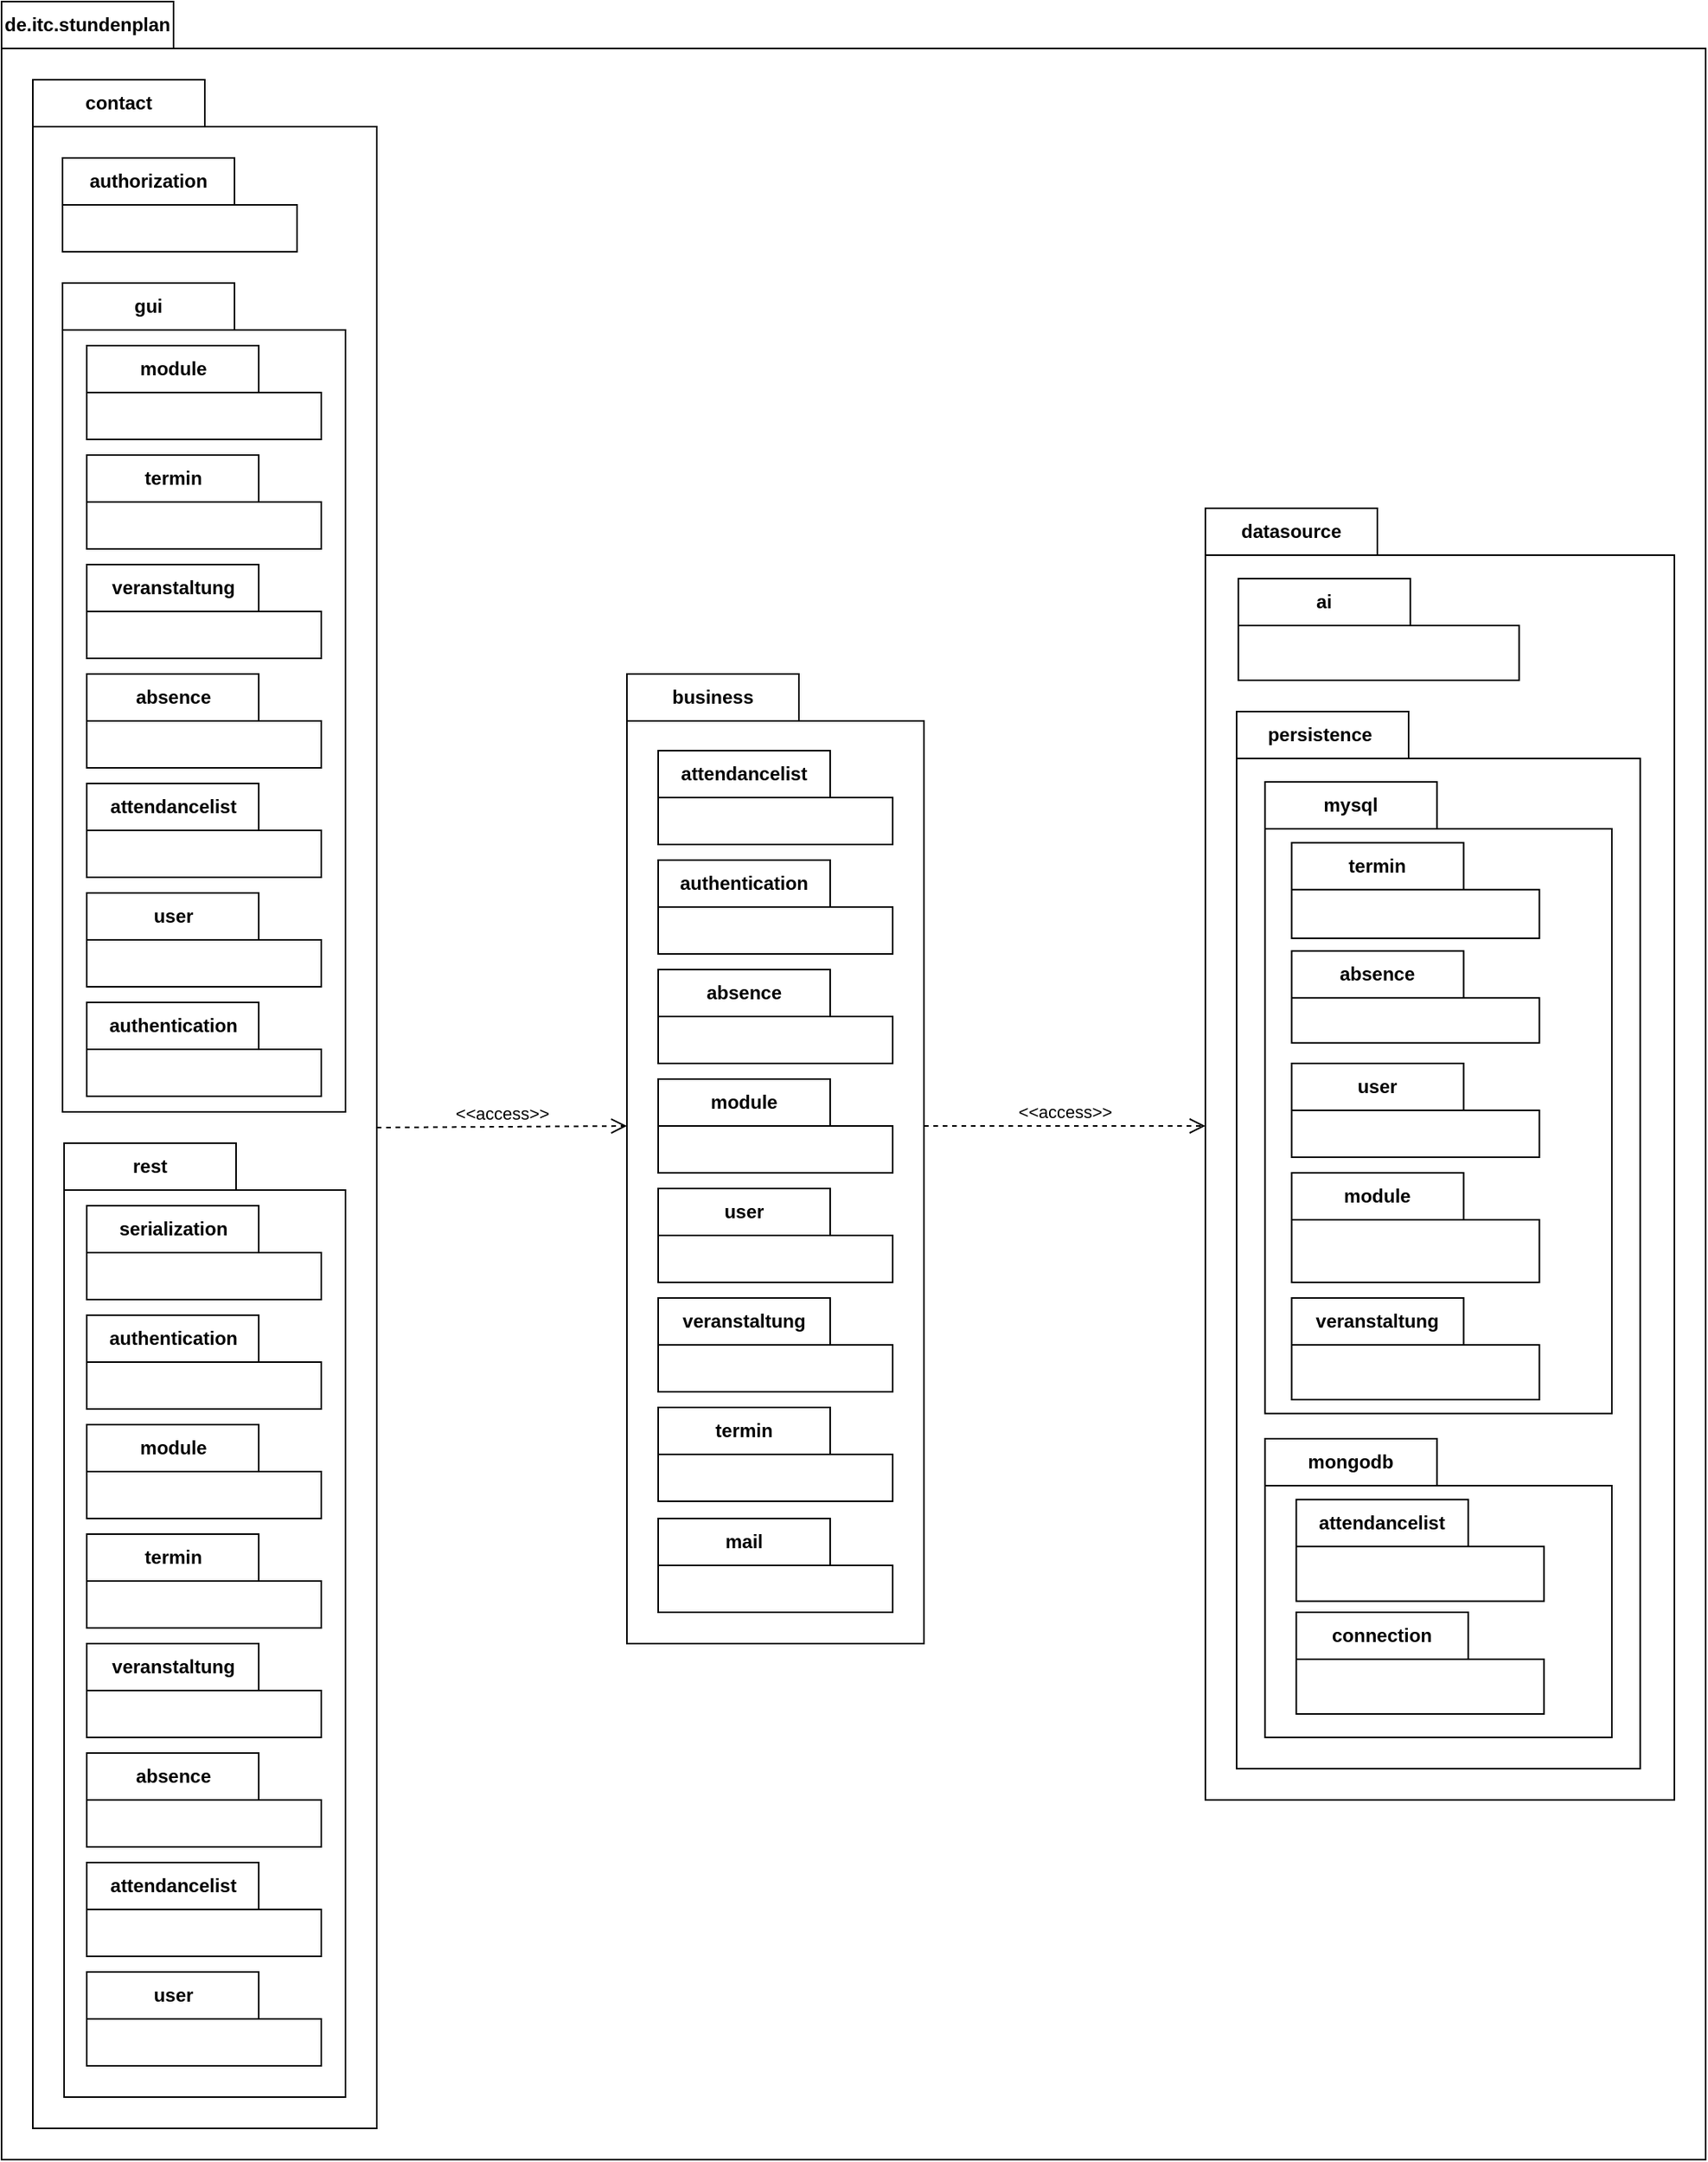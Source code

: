 <mxfile version="24.4.13" type="device">
  <diagram name="Seite-1" id="l980FeVpjrcHDbIMgrrM">
    <mxGraphModel dx="1893" dy="1071" grid="1" gridSize="10" guides="1" tooltips="1" connect="1" arrows="1" fold="1" page="1" pageScale="1" pageWidth="827" pageHeight="1169" math="0" shadow="0">
      <root>
        <mxCell id="0" />
        <mxCell id="1" parent="0" />
        <mxCell id="_ultmgrlVvvrWYCuVKR4-1" value="de.itc.stundenplan" style="shape=folder;fontStyle=1;tabWidth=110;tabHeight=30;tabPosition=left;html=1;boundedLbl=1;labelInHeader=1;container=0;collapsible=0;whiteSpace=wrap;" parent="1" vertex="1">
          <mxGeometry x="20" width="1090" height="1380" as="geometry" />
        </mxCell>
        <mxCell id="_ultmgrlVvvrWYCuVKR4-14" value="contact" style="shape=folder;fontStyle=1;tabWidth=110;tabHeight=30;tabPosition=left;html=1;boundedLbl=1;labelInHeader=1;container=0;collapsible=0;whiteSpace=wrap;" parent="1" vertex="1">
          <mxGeometry x="40" y="50" width="220" height="1310" as="geometry" />
        </mxCell>
        <mxCell id="_ultmgrlVvvrWYCuVKR4-75" value="" style="html=1;strokeColor=none;resizeWidth=1;resizeHeight=1;fillColor=none;part=1;connectable=0;allowArrows=0;deletable=0;whiteSpace=wrap;" parent="1" vertex="1">
          <mxGeometry x="244.5" y="200" width="150" height="70" as="geometry">
            <mxPoint y="30" as="offset" />
          </mxGeometry>
        </mxCell>
        <mxCell id="-wFoUgtFRstS1cSYsRQq-1" value="&lt;span style=&quot;text-align: left;&quot;&gt;authorization&lt;/span&gt;" style="shape=folder;fontStyle=1;tabWidth=110;tabHeight=30;tabPosition=left;html=1;boundedLbl=1;labelInHeader=1;container=1;collapsible=0;whiteSpace=wrap;" vertex="1" parent="1">
          <mxGeometry x="59" y="100" width="150" height="60" as="geometry" />
        </mxCell>
        <mxCell id="-wFoUgtFRstS1cSYsRQq-2" value="" style="html=1;strokeColor=none;resizeWidth=1;resizeHeight=1;fillColor=none;part=1;connectable=0;allowArrows=0;deletable=0;whiteSpace=wrap;" vertex="1" parent="-wFoUgtFRstS1cSYsRQq-1">
          <mxGeometry width="150" height="42" relative="1" as="geometry">
            <mxPoint y="30" as="offset" />
          </mxGeometry>
        </mxCell>
        <mxCell id="-wFoUgtFRstS1cSYsRQq-13" value="" style="group" vertex="1" connectable="0" parent="1">
          <mxGeometry x="60" y="730" width="611" height="610" as="geometry" />
        </mxCell>
        <mxCell id="_ultmgrlVvvrWYCuVKR4-5" value="rest" style="shape=folder;fontStyle=1;tabWidth=110;tabHeight=30;tabPosition=left;html=1;boundedLbl=1;labelInHeader=1;container=0;collapsible=0;whiteSpace=wrap;" parent="-wFoUgtFRstS1cSYsRQq-13" vertex="1">
          <mxGeometry width="180" height="610" as="geometry" />
        </mxCell>
        <mxCell id="_ultmgrlVvvrWYCuVKR4-68" value="user" style="shape=folder;fontStyle=1;tabWidth=110;tabHeight=30;tabPosition=left;html=1;boundedLbl=1;labelInHeader=1;container=1;collapsible=0;whiteSpace=wrap;" parent="-wFoUgtFRstS1cSYsRQq-13" vertex="1">
          <mxGeometry x="14.5" y="530" width="150" height="60" as="geometry" />
        </mxCell>
        <mxCell id="_ultmgrlVvvrWYCuVKR4-69" value="" style="html=1;strokeColor=none;resizeWidth=1;resizeHeight=1;fillColor=none;part=1;connectable=0;allowArrows=0;deletable=0;whiteSpace=wrap;" parent="_ultmgrlVvvrWYCuVKR4-68" vertex="1">
          <mxGeometry width="150" height="42" relative="1" as="geometry">
            <mxPoint y="30" as="offset" />
          </mxGeometry>
        </mxCell>
        <mxCell id="_ultmgrlVvvrWYCuVKR4-70" value="termin" style="shape=folder;fontStyle=1;tabWidth=110;tabHeight=30;tabPosition=left;html=1;boundedLbl=1;labelInHeader=1;container=1;collapsible=0;whiteSpace=wrap;" parent="-wFoUgtFRstS1cSYsRQq-13" vertex="1">
          <mxGeometry x="14.5" y="250" width="150" height="60" as="geometry" />
        </mxCell>
        <mxCell id="_ultmgrlVvvrWYCuVKR4-71" value="" style="html=1;strokeColor=none;resizeWidth=1;resizeHeight=1;fillColor=none;part=1;connectable=0;allowArrows=0;deletable=0;whiteSpace=wrap;" parent="_ultmgrlVvvrWYCuVKR4-70" vertex="1">
          <mxGeometry width="150" height="42" relative="1" as="geometry">
            <mxPoint y="30" as="offset" />
          </mxGeometry>
        </mxCell>
        <mxCell id="_ultmgrlVvvrWYCuVKR4-72" value="attendancelist" style="shape=folder;fontStyle=1;tabWidth=110;tabHeight=30;tabPosition=left;html=1;boundedLbl=1;labelInHeader=1;container=1;collapsible=0;whiteSpace=wrap;" parent="-wFoUgtFRstS1cSYsRQq-13" vertex="1">
          <mxGeometry x="14.5" y="460" width="150" height="60" as="geometry" />
        </mxCell>
        <mxCell id="_ultmgrlVvvrWYCuVKR4-73" value="" style="html=1;strokeColor=none;resizeWidth=1;resizeHeight=1;fillColor=none;part=1;connectable=0;allowArrows=0;deletable=0;whiteSpace=wrap;" parent="_ultmgrlVvvrWYCuVKR4-72" vertex="1">
          <mxGeometry width="150" height="42" relative="1" as="geometry">
            <mxPoint y="30" as="offset" />
          </mxGeometry>
        </mxCell>
        <mxCell id="_ultmgrlVvvrWYCuVKR4-76" value="veranstaltung" style="shape=folder;fontStyle=1;tabWidth=110;tabHeight=30;tabPosition=left;html=1;boundedLbl=1;labelInHeader=1;container=1;collapsible=0;whiteSpace=wrap;" parent="-wFoUgtFRstS1cSYsRQq-13" vertex="1">
          <mxGeometry x="14.5" y="320" width="150" height="60" as="geometry" />
        </mxCell>
        <mxCell id="_ultmgrlVvvrWYCuVKR4-77" value="" style="html=1;strokeColor=none;resizeWidth=1;resizeHeight=1;fillColor=none;part=1;connectable=0;allowArrows=0;deletable=0;whiteSpace=wrap;" parent="_ultmgrlVvvrWYCuVKR4-76" vertex="1">
          <mxGeometry width="150" height="42" relative="1" as="geometry">
            <mxPoint y="30" as="offset" />
          </mxGeometry>
        </mxCell>
        <mxCell id="_ultmgrlVvvrWYCuVKR4-78" value="module" style="shape=folder;fontStyle=1;tabWidth=110;tabHeight=30;tabPosition=left;html=1;boundedLbl=1;labelInHeader=1;container=1;collapsible=0;whiteSpace=wrap;" parent="-wFoUgtFRstS1cSYsRQq-13" vertex="1">
          <mxGeometry x="14.5" y="180" width="150" height="60" as="geometry" />
        </mxCell>
        <mxCell id="_ultmgrlVvvrWYCuVKR4-79" value="" style="html=1;strokeColor=none;resizeWidth=1;resizeHeight=1;fillColor=none;part=1;connectable=0;allowArrows=0;deletable=0;whiteSpace=wrap;" parent="_ultmgrlVvvrWYCuVKR4-78" vertex="1">
          <mxGeometry width="150" height="42" relative="1" as="geometry">
            <mxPoint y="30" as="offset" />
          </mxGeometry>
        </mxCell>
        <mxCell id="_ultmgrlVvvrWYCuVKR4-74" value="absence" style="shape=folder;fontStyle=1;tabWidth=110;tabHeight=30;tabPosition=left;html=1;boundedLbl=1;labelInHeader=1;container=0;collapsible=0;whiteSpace=wrap;" parent="-wFoUgtFRstS1cSYsRQq-13" vertex="1">
          <mxGeometry x="14.5" y="390" width="150" height="60" as="geometry" />
        </mxCell>
        <mxCell id="-wFoUgtFRstS1cSYsRQq-6" value="serialization" style="shape=folder;fontStyle=1;tabWidth=110;tabHeight=30;tabPosition=left;html=1;boundedLbl=1;labelInHeader=1;container=1;collapsible=0;whiteSpace=wrap;" vertex="1" parent="-wFoUgtFRstS1cSYsRQq-13">
          <mxGeometry x="14.5" y="40" width="150" height="60" as="geometry" />
        </mxCell>
        <mxCell id="-wFoUgtFRstS1cSYsRQq-7" value="" style="html=1;strokeColor=none;resizeWidth=1;resizeHeight=1;fillColor=none;part=1;connectable=0;allowArrows=0;deletable=0;whiteSpace=wrap;" vertex="1" parent="-wFoUgtFRstS1cSYsRQq-6">
          <mxGeometry width="150" height="42" relative="1" as="geometry">
            <mxPoint y="30" as="offset" />
          </mxGeometry>
        </mxCell>
        <mxCell id="-wFoUgtFRstS1cSYsRQq-9" value="&lt;span style=&quot;text-align: left;&quot;&gt;authentication&lt;/span&gt;" style="shape=folder;fontStyle=1;tabWidth=110;tabHeight=30;tabPosition=left;html=1;boundedLbl=1;labelInHeader=1;container=0;collapsible=0;whiteSpace=wrap;" vertex="1" parent="-wFoUgtFRstS1cSYsRQq-13">
          <mxGeometry x="14.5" y="110" width="150" height="60" as="geometry" />
        </mxCell>
        <mxCell id="_ultmgrlVvvrWYCuVKR4-3" value="gui" style="shape=folder;fontStyle=1;tabWidth=110;tabHeight=30;tabPosition=left;html=1;boundedLbl=1;labelInHeader=1;container=0;collapsible=0;whiteSpace=wrap;" parent="1" vertex="1">
          <mxGeometry x="59" y="180" width="181" height="530" as="geometry" />
        </mxCell>
        <mxCell id="_ultmgrlVvvrWYCuVKR4-93" value="user" style="shape=folder;fontStyle=1;tabWidth=110;tabHeight=30;tabPosition=left;html=1;boundedLbl=1;labelInHeader=1;container=1;collapsible=0;whiteSpace=wrap;" parent="1" vertex="1">
          <mxGeometry x="74.5" y="570" width="150" height="60" as="geometry" />
        </mxCell>
        <mxCell id="_ultmgrlVvvrWYCuVKR4-94" value="" style="html=1;strokeColor=none;resizeWidth=1;resizeHeight=1;fillColor=none;part=1;connectable=0;allowArrows=0;deletable=0;whiteSpace=wrap;" parent="_ultmgrlVvvrWYCuVKR4-93" vertex="1">
          <mxGeometry width="150" height="42" relative="1" as="geometry">
            <mxPoint y="30" as="offset" />
          </mxGeometry>
        </mxCell>
        <mxCell id="_ultmgrlVvvrWYCuVKR4-95" value="termin" style="shape=folder;fontStyle=1;tabWidth=110;tabHeight=30;tabPosition=left;html=1;boundedLbl=1;labelInHeader=1;container=1;collapsible=0;whiteSpace=wrap;" parent="1" vertex="1">
          <mxGeometry x="74.5" y="290" width="150" height="60" as="geometry" />
        </mxCell>
        <mxCell id="_ultmgrlVvvrWYCuVKR4-96" value="" style="html=1;strokeColor=none;resizeWidth=1;resizeHeight=1;fillColor=none;part=1;connectable=0;allowArrows=0;deletable=0;whiteSpace=wrap;" parent="_ultmgrlVvvrWYCuVKR4-95" vertex="1">
          <mxGeometry width="150" height="42" relative="1" as="geometry">
            <mxPoint y="30" as="offset" />
          </mxGeometry>
        </mxCell>
        <mxCell id="_ultmgrlVvvrWYCuVKR4-97" value="attendancelist" style="shape=folder;fontStyle=1;tabWidth=110;tabHeight=30;tabPosition=left;html=1;boundedLbl=1;labelInHeader=1;container=1;collapsible=0;whiteSpace=wrap;" parent="1" vertex="1">
          <mxGeometry x="74.5" y="500" width="150" height="60" as="geometry" />
        </mxCell>
        <mxCell id="_ultmgrlVvvrWYCuVKR4-98" value="" style="html=1;strokeColor=none;resizeWidth=1;resizeHeight=1;fillColor=none;part=1;connectable=0;allowArrows=0;deletable=0;whiteSpace=wrap;" parent="_ultmgrlVvvrWYCuVKR4-97" vertex="1">
          <mxGeometry width="150" height="42" relative="1" as="geometry">
            <mxPoint y="30" as="offset" />
          </mxGeometry>
        </mxCell>
        <mxCell id="_ultmgrlVvvrWYCuVKR4-99" value="veranstaltung" style="shape=folder;fontStyle=1;tabWidth=110;tabHeight=30;tabPosition=left;html=1;boundedLbl=1;labelInHeader=1;container=1;collapsible=0;whiteSpace=wrap;" parent="1" vertex="1">
          <mxGeometry x="74.5" y="360" width="150" height="60" as="geometry" />
        </mxCell>
        <mxCell id="_ultmgrlVvvrWYCuVKR4-100" value="" style="html=1;strokeColor=none;resizeWidth=1;resizeHeight=1;fillColor=none;part=1;connectable=0;allowArrows=0;deletable=0;whiteSpace=wrap;" parent="_ultmgrlVvvrWYCuVKR4-99" vertex="1">
          <mxGeometry width="150" height="42" relative="1" as="geometry">
            <mxPoint y="30" as="offset" />
          </mxGeometry>
        </mxCell>
        <mxCell id="_ultmgrlVvvrWYCuVKR4-101" value="module" style="shape=folder;fontStyle=1;tabWidth=110;tabHeight=30;tabPosition=left;html=1;boundedLbl=1;labelInHeader=1;container=1;collapsible=0;whiteSpace=wrap;" parent="1" vertex="1">
          <mxGeometry x="74.5" y="220" width="150" height="60" as="geometry" />
        </mxCell>
        <mxCell id="_ultmgrlVvvrWYCuVKR4-102" value="" style="html=1;strokeColor=none;resizeWidth=1;resizeHeight=1;fillColor=none;part=1;connectable=0;allowArrows=0;deletable=0;whiteSpace=wrap;" parent="_ultmgrlVvvrWYCuVKR4-101" vertex="1">
          <mxGeometry width="150" height="42" relative="1" as="geometry">
            <mxPoint y="30" as="offset" />
          </mxGeometry>
        </mxCell>
        <mxCell id="_ultmgrlVvvrWYCuVKR4-103" value="absence" style="shape=folder;fontStyle=1;tabWidth=110;tabHeight=30;tabPosition=left;html=1;boundedLbl=1;labelInHeader=1;container=0;collapsible=0;whiteSpace=wrap;" parent="1" vertex="1">
          <mxGeometry x="74.5" y="430" width="150" height="60" as="geometry" />
        </mxCell>
        <mxCell id="-wFoUgtFRstS1cSYsRQq-10" value="&lt;span style=&quot;text-align: left;&quot;&gt;authentication&lt;/span&gt;" style="shape=folder;fontStyle=1;tabWidth=110;tabHeight=30;tabPosition=left;html=1;boundedLbl=1;labelInHeader=1;container=0;collapsible=0;whiteSpace=wrap;" vertex="1" parent="1">
          <mxGeometry x="74.5" y="640" width="150" height="60" as="geometry" />
        </mxCell>
        <mxCell id="_ultmgrlVvvrWYCuVKR4-7" value="business" style="shape=folder;fontStyle=1;tabWidth=110;tabHeight=30;tabPosition=left;html=1;boundedLbl=1;labelInHeader=1;container=0;collapsible=0;whiteSpace=wrap;" parent="1" vertex="1">
          <mxGeometry x="420" y="430" width="190" height="620" as="geometry" />
        </mxCell>
        <mxCell id="_ultmgrlVvvrWYCuVKR4-30" value="user" style="shape=folder;fontStyle=1;tabWidth=110;tabHeight=30;tabPosition=left;html=1;boundedLbl=1;labelInHeader=1;container=0;collapsible=0;whiteSpace=wrap;" parent="1" vertex="1">
          <mxGeometry x="440" y="759" width="150" height="60" as="geometry" />
        </mxCell>
        <mxCell id="_ultmgrlVvvrWYCuVKR4-28" value="termin" style="shape=folder;fontStyle=1;tabWidth=110;tabHeight=30;tabPosition=left;html=1;boundedLbl=1;labelInHeader=1;container=0;collapsible=0;whiteSpace=wrap;" parent="1" vertex="1">
          <mxGeometry x="440" y="899" width="150" height="60" as="geometry" />
        </mxCell>
        <mxCell id="_ultmgrlVvvrWYCuVKR4-26" value="attendancelist" style="shape=folder;fontStyle=1;tabWidth=110;tabHeight=30;tabPosition=left;html=1;boundedLbl=1;labelInHeader=1;container=0;collapsible=0;whiteSpace=wrap;" parent="1" vertex="1">
          <mxGeometry x="440" y="479" width="150" height="60" as="geometry" />
        </mxCell>
        <mxCell id="_ultmgrlVvvrWYCuVKR4-53" value="absence" style="shape=folder;fontStyle=1;tabWidth=110;tabHeight=30;tabPosition=left;html=1;boundedLbl=1;labelInHeader=1;container=0;collapsible=0;whiteSpace=wrap;" parent="1" vertex="1">
          <mxGeometry x="440" y="619" width="150" height="60" as="geometry" />
        </mxCell>
        <mxCell id="_ultmgrlVvvrWYCuVKR4-51" value="veranstaltung" style="shape=folder;fontStyle=1;tabWidth=110;tabHeight=30;tabPosition=left;html=1;boundedLbl=1;labelInHeader=1;container=0;collapsible=0;whiteSpace=wrap;" parent="1" vertex="1">
          <mxGeometry x="440" y="829" width="150" height="60" as="geometry" />
        </mxCell>
        <mxCell id="_ultmgrlVvvrWYCuVKR4-49" value="module" style="shape=folder;fontStyle=1;tabWidth=110;tabHeight=30;tabPosition=left;html=1;boundedLbl=1;labelInHeader=1;container=0;collapsible=0;whiteSpace=wrap;" parent="1" vertex="1">
          <mxGeometry x="440" y="689" width="150" height="60" as="geometry" />
        </mxCell>
        <mxCell id="-wFoUgtFRstS1cSYsRQq-8" value="&lt;span style=&quot;text-align: left;&quot;&gt;authentication&lt;/span&gt;" style="shape=folder;fontStyle=1;tabWidth=110;tabHeight=30;tabPosition=left;html=1;boundedLbl=1;labelInHeader=1;container=0;collapsible=0;whiteSpace=wrap;" vertex="1" parent="1">
          <mxGeometry x="440" y="549" width="150" height="60" as="geometry" />
        </mxCell>
        <mxCell id="-wFoUgtFRstS1cSYsRQq-32" value="&amp;lt;&amp;lt;access&amp;gt;&amp;gt;" style="endArrow=open;startArrow=none;endFill=0;startFill=0;endSize=8;html=1;verticalAlign=bottom;dashed=1;labelBackgroundColor=none;rounded=0;exitX=0;exitY=0;exitDx=190;exitDy=289;exitPerimeter=0;entryX=0;entryY=0;entryDx=0;entryDy=395;entryPerimeter=0;" edge="1" parent="1" source="_ultmgrlVvvrWYCuVKR4-7" target="_ultmgrlVvvrWYCuVKR4-9">
          <mxGeometry width="160" relative="1" as="geometry">
            <mxPoint x="-310" y="648.37" as="sourcePoint" />
            <mxPoint x="-150" y="648.37" as="targetPoint" />
          </mxGeometry>
        </mxCell>
        <mxCell id="-wFoUgtFRstS1cSYsRQq-33" value="&amp;lt;&amp;lt;access&amp;gt;&amp;gt;" style="endArrow=open;startArrow=none;endFill=0;startFill=0;endSize=8;html=1;verticalAlign=bottom;dashed=1;labelBackgroundColor=none;rounded=0;exitX=0;exitY=0;exitDx=220;exitDy=670;exitPerimeter=0;entryX=0;entryY=0;entryDx=0;entryDy=289;entryPerimeter=0;" edge="1" parent="1" source="_ultmgrlVvvrWYCuVKR4-14" target="_ultmgrlVvvrWYCuVKR4-7">
          <mxGeometry width="160" relative="1" as="geometry">
            <mxPoint x="-300" y="658.37" as="sourcePoint" />
            <mxPoint x="420" y="910" as="targetPoint" />
          </mxGeometry>
        </mxCell>
        <mxCell id="-wFoUgtFRstS1cSYsRQq-36" value="" style="group" vertex="1" connectable="0" parent="1">
          <mxGeometry x="790" y="324" width="300" height="826" as="geometry" />
        </mxCell>
        <mxCell id="_ultmgrlVvvrWYCuVKR4-9" value="datasource" style="shape=folder;fontStyle=1;tabWidth=110;tabHeight=30;tabPosition=left;html=1;boundedLbl=1;labelInHeader=1;container=0;collapsible=0;whiteSpace=wrap;" parent="-wFoUgtFRstS1cSYsRQq-36" vertex="1">
          <mxGeometry width="300" height="826" as="geometry" />
        </mxCell>
        <mxCell id="_ultmgrlVvvrWYCuVKR4-18" value="ai" style="shape=folder;fontStyle=1;tabWidth=110;tabHeight=30;tabPosition=left;html=1;boundedLbl=1;labelInHeader=1;container=1;collapsible=0;whiteSpace=wrap;" parent="-wFoUgtFRstS1cSYsRQq-36" vertex="1">
          <mxGeometry x="21.13" y="45" width="179.58" height="65" as="geometry" />
        </mxCell>
        <mxCell id="_ultmgrlVvvrWYCuVKR4-19" value="" style="html=1;strokeColor=none;resizeWidth=1;resizeHeight=1;fillColor=none;part=1;connectable=0;allowArrows=0;deletable=0;whiteSpace=wrap;" parent="_ultmgrlVvvrWYCuVKR4-18" vertex="1">
          <mxGeometry width="179.58" height="56.136" relative="1" as="geometry">
            <mxPoint y="30" as="offset" />
          </mxGeometry>
        </mxCell>
        <mxCell id="_ultmgrlVvvrWYCuVKR4-16" value="persistence&amp;nbsp;" style="shape=folder;fontStyle=1;tabWidth=110;tabHeight=30;tabPosition=left;html=1;boundedLbl=1;labelInHeader=1;container=0;collapsible=0;whiteSpace=wrap;" parent="-wFoUgtFRstS1cSYsRQq-36" vertex="1">
          <mxGeometry x="20" y="130" width="258.17" height="676" as="geometry" />
        </mxCell>
        <mxCell id="_ultmgrlVvvrWYCuVKR4-20" value="mongodb" style="shape=folder;fontStyle=1;tabWidth=110;tabHeight=30;tabPosition=left;html=1;boundedLbl=1;labelInHeader=1;container=0;collapsible=0;whiteSpace=wrap;" parent="-wFoUgtFRstS1cSYsRQq-36" vertex="1">
          <mxGeometry x="38.17" y="595" width="221.83" height="191" as="geometry" />
        </mxCell>
        <mxCell id="_ultmgrlVvvrWYCuVKR4-108" value="attendancelist" style="shape=folder;fontStyle=1;tabWidth=110;tabHeight=30;tabPosition=left;html=1;boundedLbl=1;labelInHeader=1;container=1;collapsible=0;whiteSpace=wrap;" parent="-wFoUgtFRstS1cSYsRQq-36" vertex="1">
          <mxGeometry x="58.166" y="633.84" width="158.451" height="65" as="geometry" />
        </mxCell>
        <mxCell id="_ultmgrlVvvrWYCuVKR4-109" value="" style="html=1;strokeColor=none;resizeWidth=1;resizeHeight=1;fillColor=none;part=1;connectable=0;allowArrows=0;deletable=0;whiteSpace=wrap;" parent="_ultmgrlVvvrWYCuVKR4-108" vertex="1">
          <mxGeometry width="158.451" height="45.5" relative="1" as="geometry">
            <mxPoint y="30" as="offset" />
          </mxGeometry>
        </mxCell>
        <mxCell id="-wFoUgtFRstS1cSYsRQq-19" value="" style="group" vertex="1" connectable="0" parent="-wFoUgtFRstS1cSYsRQq-36">
          <mxGeometry x="38.168" y="175" width="221.831" height="403.84" as="geometry" />
        </mxCell>
        <mxCell id="_ultmgrlVvvrWYCuVKR4-22" value="mys&lt;span style=&quot;background-color: initial;&quot;&gt;ql&lt;/span&gt;" style="shape=folder;fontStyle=1;tabWidth=110;tabHeight=30;tabPosition=left;html=1;boundedLbl=1;labelInHeader=1;container=0;collapsible=0;whiteSpace=wrap;" parent="-wFoUgtFRstS1cSYsRQq-19" vertex="1">
          <mxGeometry width="221.831" height="403.84" as="geometry" />
        </mxCell>
        <mxCell id="_ultmgrlVvvrWYCuVKR4-106" value="termin" style="shape=folder;fontStyle=1;tabWidth=110;tabHeight=30;tabPosition=left;html=1;boundedLbl=1;labelInHeader=1;container=0;collapsible=0;whiteSpace=wrap;" parent="-wFoUgtFRstS1cSYsRQq-19" vertex="1">
          <mxGeometry x="17.042" y="38.84" width="158.45" height="61.16" as="geometry" />
        </mxCell>
        <mxCell id="_ultmgrlVvvrWYCuVKR4-104" value="user" style="shape=folder;fontStyle=1;tabWidth=110;tabHeight=30;tabPosition=left;html=1;boundedLbl=1;labelInHeader=1;container=1;collapsible=0;whiteSpace=wrap;" parent="-wFoUgtFRstS1cSYsRQq-19" vertex="1">
          <mxGeometry x="17.042" y="180" width="158.45" height="60" as="geometry" />
        </mxCell>
        <mxCell id="_ultmgrlVvvrWYCuVKR4-105" value="" style="html=1;strokeColor=none;resizeWidth=1;resizeHeight=1;fillColor=none;part=1;connectable=0;allowArrows=0;deletable=0;whiteSpace=wrap;" parent="_ultmgrlVvvrWYCuVKR4-104" vertex="1">
          <mxGeometry width="158.45" height="42" relative="1" as="geometry">
            <mxPoint y="30" as="offset" />
          </mxGeometry>
        </mxCell>
        <mxCell id="_ultmgrlVvvrWYCuVKR4-110" value="absence" style="shape=folder;fontStyle=1;tabWidth=110;tabHeight=30;tabPosition=left;html=1;boundedLbl=1;labelInHeader=1;container=1;collapsible=0;whiteSpace=wrap;" parent="-wFoUgtFRstS1cSYsRQq-19" vertex="1">
          <mxGeometry x="17.042" y="108.17" width="158.45" height="58.66" as="geometry" />
        </mxCell>
        <mxCell id="_ultmgrlVvvrWYCuVKR4-111" value="" style="html=1;strokeColor=none;resizeWidth=1;resizeHeight=1;fillColor=none;part=1;connectable=0;allowArrows=0;deletable=0;whiteSpace=wrap;" parent="_ultmgrlVvvrWYCuVKR4-110" vertex="1">
          <mxGeometry width="158.45" height="41.062" relative="1" as="geometry">
            <mxPoint y="30" as="offset" />
          </mxGeometry>
        </mxCell>
        <mxCell id="_ultmgrlVvvrWYCuVKR4-112" value="veranstaltung" style="shape=folder;fontStyle=1;tabWidth=110;tabHeight=30;tabPosition=left;html=1;boundedLbl=1;labelInHeader=1;container=1;collapsible=0;whiteSpace=wrap;" parent="-wFoUgtFRstS1cSYsRQq-19" vertex="1">
          <mxGeometry x="17.04" y="330.0" width="158.451" height="65" as="geometry" />
        </mxCell>
        <mxCell id="_ultmgrlVvvrWYCuVKR4-113" value="" style="html=1;strokeColor=none;resizeWidth=1;resizeHeight=1;fillColor=none;part=1;connectable=0;allowArrows=0;deletable=0;whiteSpace=wrap;" parent="_ultmgrlVvvrWYCuVKR4-112" vertex="1">
          <mxGeometry width="158.451" height="45.5" relative="1" as="geometry">
            <mxPoint y="30" as="offset" />
          </mxGeometry>
        </mxCell>
        <mxCell id="_ultmgrlVvvrWYCuVKR4-114" value="module" style="shape=folder;fontStyle=1;tabWidth=110;tabHeight=30;tabPosition=left;html=1;boundedLbl=1;labelInHeader=1;container=1;collapsible=0;whiteSpace=wrap;" parent="-wFoUgtFRstS1cSYsRQq-19" vertex="1">
          <mxGeometry x="17.042" y="250" width="158.45" height="70" as="geometry" />
        </mxCell>
        <mxCell id="_ultmgrlVvvrWYCuVKR4-115" value="" style="html=1;strokeColor=none;resizeWidth=1;resizeHeight=1;fillColor=none;part=1;connectable=0;allowArrows=0;deletable=0;whiteSpace=wrap;" parent="_ultmgrlVvvrWYCuVKR4-114" vertex="1">
          <mxGeometry width="158.45" height="49" relative="1" as="geometry">
            <mxPoint y="30" as="offset" />
          </mxGeometry>
        </mxCell>
        <mxCell id="-wFoUgtFRstS1cSYsRQq-34" value="connection" style="shape=folder;fontStyle=1;tabWidth=110;tabHeight=30;tabPosition=left;html=1;boundedLbl=1;labelInHeader=1;container=1;collapsible=0;whiteSpace=wrap;" vertex="1" parent="-wFoUgtFRstS1cSYsRQq-36">
          <mxGeometry x="58.166" y="706" width="158.451" height="65" as="geometry" />
        </mxCell>
        <mxCell id="-wFoUgtFRstS1cSYsRQq-35" value="" style="html=1;strokeColor=none;resizeWidth=1;resizeHeight=1;fillColor=none;part=1;connectable=0;allowArrows=0;deletable=0;whiteSpace=wrap;" vertex="1" parent="-wFoUgtFRstS1cSYsRQq-34">
          <mxGeometry width="158.451" height="45.5" relative="1" as="geometry">
            <mxPoint y="30" as="offset" />
          </mxGeometry>
        </mxCell>
        <mxCell id="-wFoUgtFRstS1cSYsRQq-37" value="mail" style="shape=folder;fontStyle=1;tabWidth=110;tabHeight=30;tabPosition=left;html=1;boundedLbl=1;labelInHeader=1;container=0;collapsible=0;whiteSpace=wrap;" vertex="1" parent="1">
          <mxGeometry x="440" y="970" width="150" height="60" as="geometry" />
        </mxCell>
      </root>
    </mxGraphModel>
  </diagram>
</mxfile>
